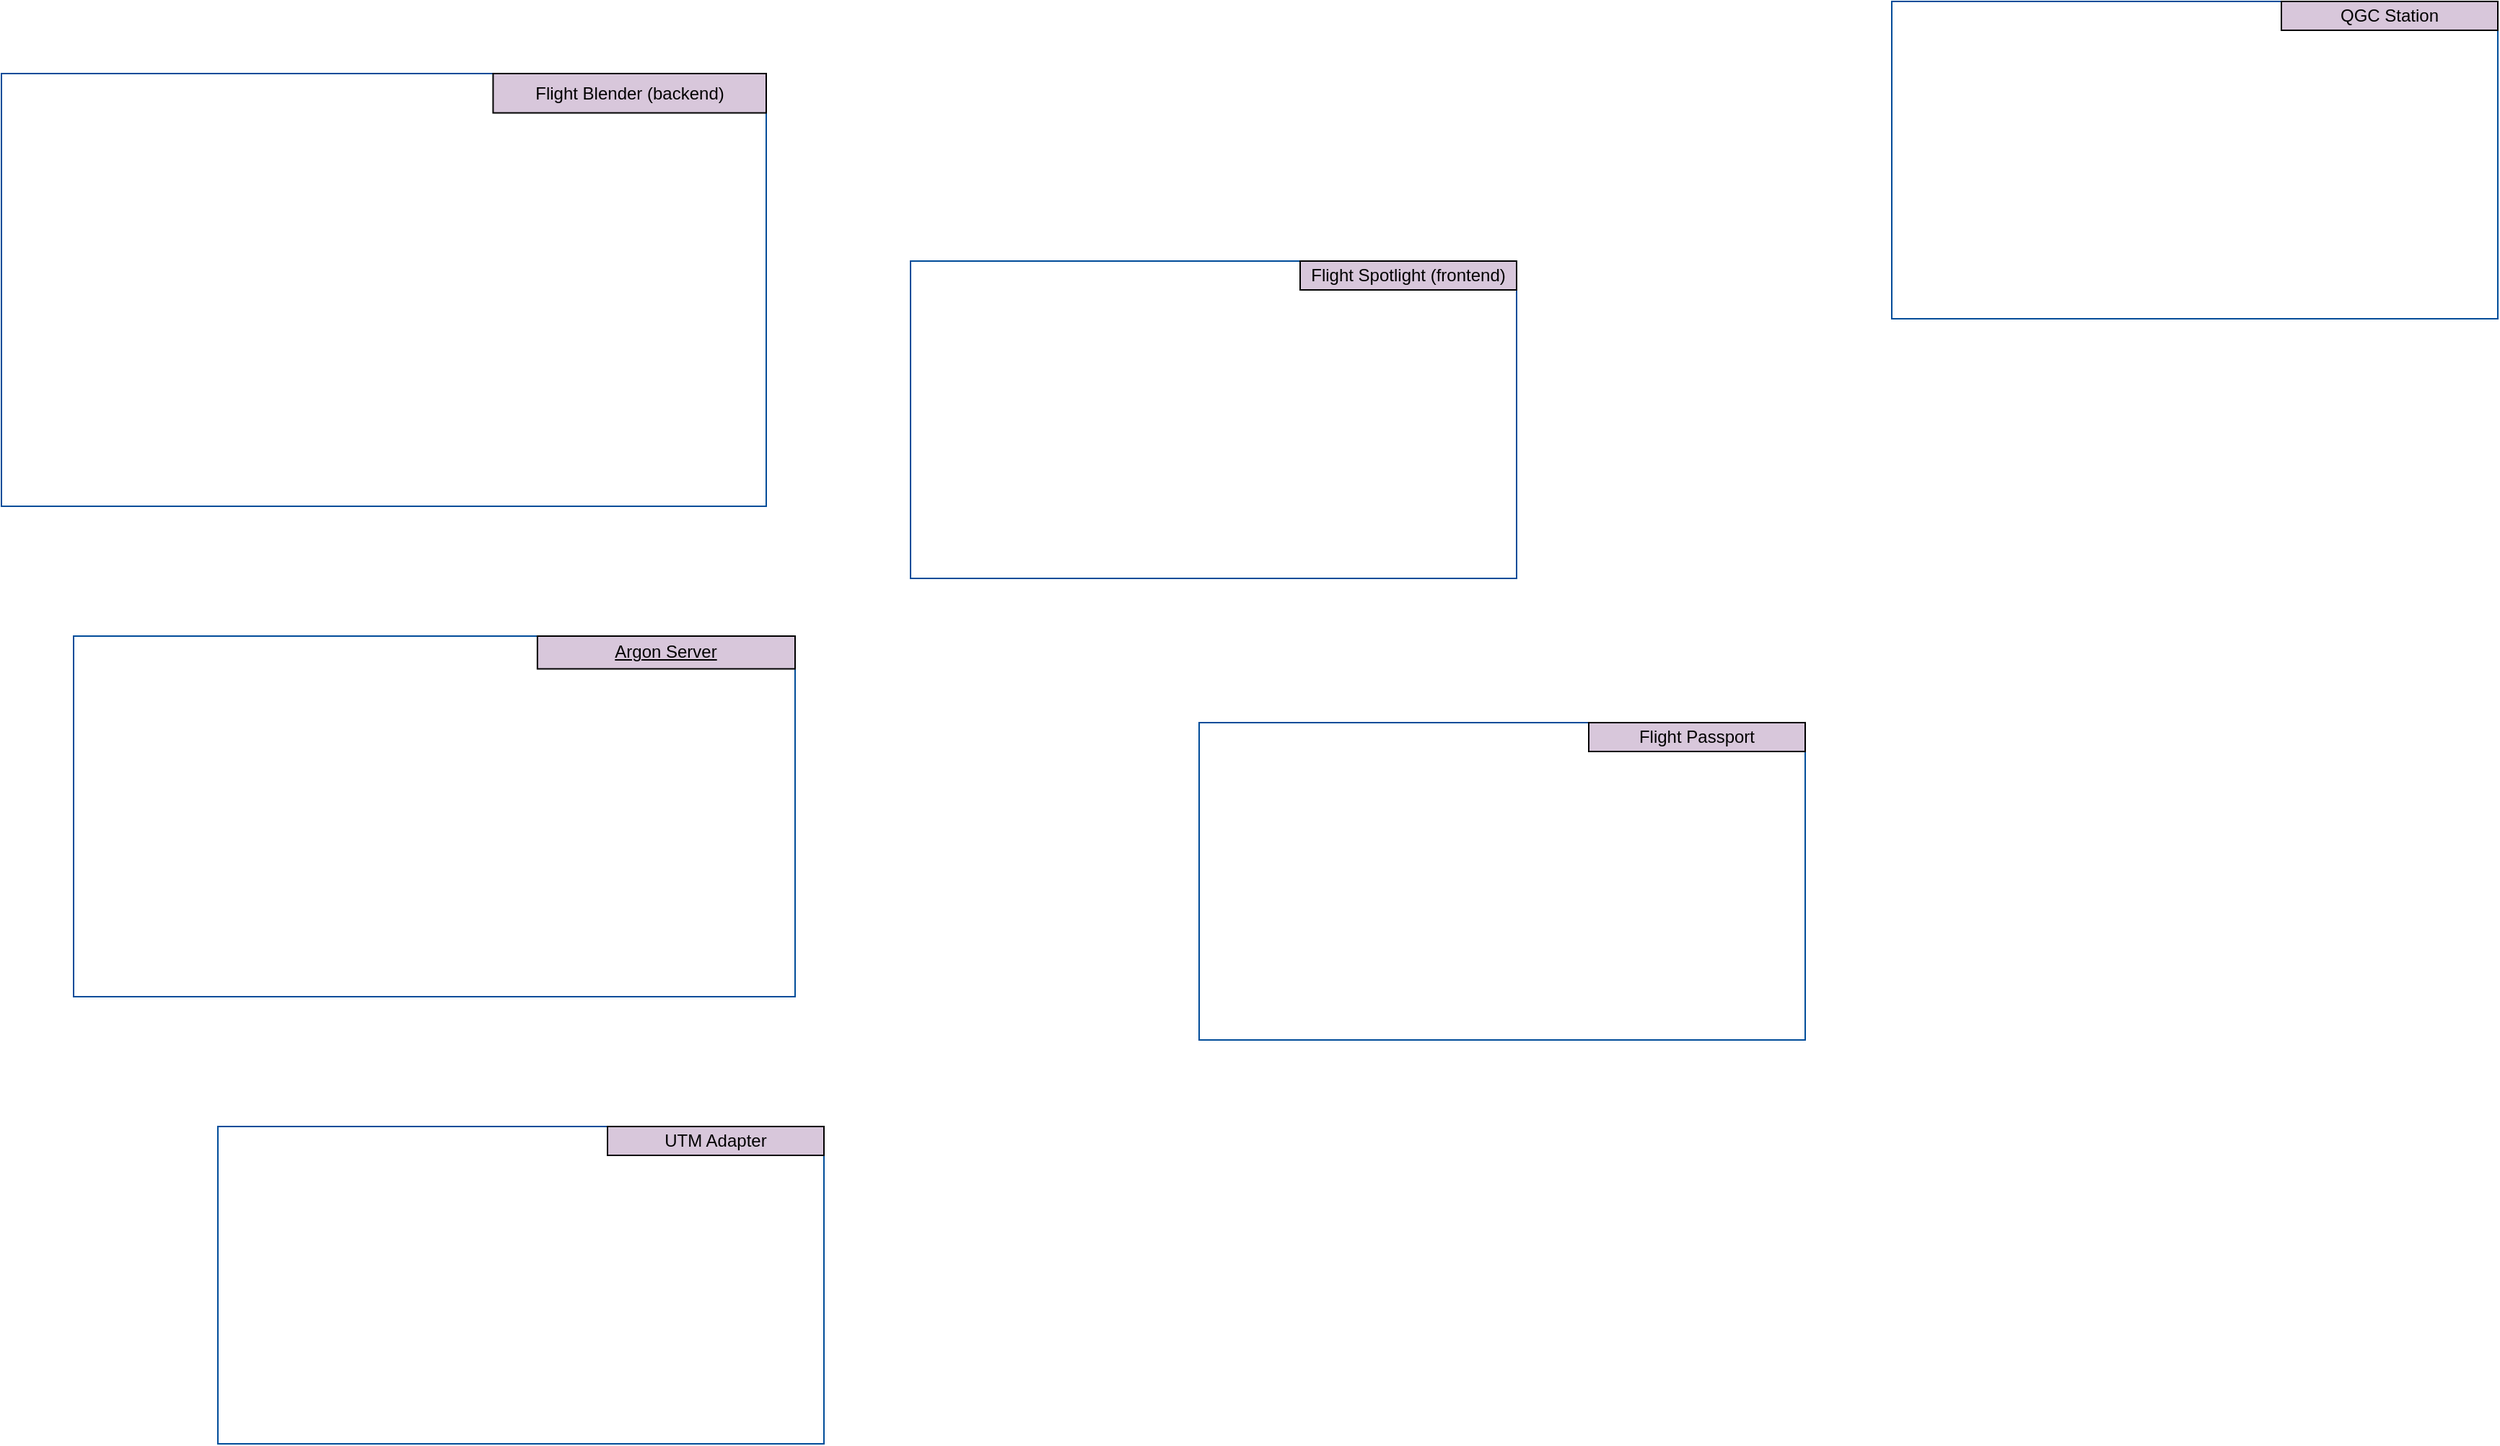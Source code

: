 <mxfile version="24.6.3" type="github">
  <diagram name="Page-1" id="IrvR38SEUqUFVCTSY1GX">
    <mxGraphModel dx="2004" dy="1119" grid="1" gridSize="10" guides="1" tooltips="1" connect="1" arrows="1" fold="1" page="1" pageScale="1" pageWidth="2339" pageHeight="3300" math="0" shadow="0">
      <root>
        <mxCell id="0" />
        <mxCell id="1" parent="0" />
        <mxCell id="QlxMsgGK2YvB83sWniOT-5" value="" style="group;strokeColor=#007FFF;fontStyle=0;container=0;" vertex="1" connectable="0" parent="1">
          <mxGeometry x="850" y="290" width="420" height="220" as="geometry" />
        </mxCell>
        <mxCell id="QlxMsgGK2YvB83sWniOT-8" value="" style="group;strokeColor=#007FFF;container=0;" vertex="1" connectable="0" parent="1">
          <mxGeometry x="1050" y="610" width="420" height="220" as="geometry" />
        </mxCell>
        <mxCell id="QlxMsgGK2YvB83sWniOT-11" value="" style="group;strokeColor=#007FFF;container=0;" vertex="1" connectable="0" parent="1">
          <mxGeometry x="370" y="890" width="420" height="220" as="geometry" />
        </mxCell>
        <mxCell id="QlxMsgGK2YvB83sWniOT-14" value="" style="group;strokeColor=#007FFF;fontStyle=0;container=0;" vertex="1" connectable="0" parent="1">
          <mxGeometry x="1530" y="110" width="420" height="220" as="geometry" />
        </mxCell>
        <mxCell id="QlxMsgGK2YvB83sWniOT-1" value="" style="rounded=0;whiteSpace=wrap;html=1;container=0;strokeColor=#004C99;" vertex="1" parent="1">
          <mxGeometry x="220" y="160" width="530" height="300" as="geometry" />
        </mxCell>
        <mxCell id="QlxMsgGK2YvB83sWniOT-3" value="Flight Blender (backend)" style="rounded=0;whiteSpace=wrap;html=1;container=0;fillColor=#D8C7DB;" vertex="1" parent="1">
          <mxGeometry x="560.714" y="160" width="189.286" height="27.273" as="geometry" />
        </mxCell>
        <mxCell id="QlxMsgGK2YvB83sWniOT-17" value="u" style="group;strokeColor=#007FFF;fontStyle=4;container=0;" vertex="1" connectable="0" parent="1">
          <mxGeometry x="270" y="550" width="500" height="250" as="geometry" />
        </mxCell>
        <mxCell id="QlxMsgGK2YvB83sWniOT-18" value="" style="rounded=0;whiteSpace=wrap;html=1;container=0;fontStyle=4;strokeColor=#004C99;" vertex="1" parent="1">
          <mxGeometry x="270" y="550" width="500" height="250.0" as="geometry" />
        </mxCell>
        <mxCell id="QlxMsgGK2YvB83sWniOT-19" value="Argon Server" style="rounded=0;whiteSpace=wrap;html=1;container=0;fontStyle=4;fillColor=#D8C7DB;" vertex="1" parent="1">
          <mxGeometry x="591.429" y="550" width="178.571" height="22.727" as="geometry" />
        </mxCell>
        <mxCell id="QlxMsgGK2YvB83sWniOT-6" value="" style="rounded=0;whiteSpace=wrap;html=1;container=0;strokeColor=#004C99;" vertex="1" parent="1">
          <mxGeometry x="850" y="290" width="420" height="220" as="geometry" />
        </mxCell>
        <mxCell id="QlxMsgGK2YvB83sWniOT-7" value="Flight Spotlight (frontend)" style="rounded=0;whiteSpace=wrap;html=1;container=0;fillColor=#D8C7DB;" vertex="1" parent="1">
          <mxGeometry x="1120" y="290" width="150" height="20" as="geometry" />
        </mxCell>
        <mxCell id="QlxMsgGK2YvB83sWniOT-15" value="" style="rounded=0;whiteSpace=wrap;html=1;container=0;strokeColor=#004C99;" vertex="1" parent="1">
          <mxGeometry x="1530" y="110" width="420" height="220" as="geometry" />
        </mxCell>
        <mxCell id="QlxMsgGK2YvB83sWniOT-16" value="QGC Station" style="rounded=0;whiteSpace=wrap;html=1;container=0;fillColor=#D8C7DB;" vertex="1" parent="1">
          <mxGeometry x="1800" y="110" width="150" height="20" as="geometry" />
        </mxCell>
        <mxCell id="QlxMsgGK2YvB83sWniOT-9" value="" style="rounded=0;whiteSpace=wrap;html=1;container=0;strokeColor=#004C99;" vertex="1" parent="1">
          <mxGeometry x="1050" y="610" width="420" height="220" as="geometry" />
        </mxCell>
        <mxCell id="QlxMsgGK2YvB83sWniOT-10" value="Flight Passport" style="rounded=0;whiteSpace=wrap;html=1;container=0;fillColor=#D8C7DB;" vertex="1" parent="1">
          <mxGeometry x="1320" y="610" width="150" height="20" as="geometry" />
        </mxCell>
        <mxCell id="QlxMsgGK2YvB83sWniOT-12" value="" style="rounded=0;whiteSpace=wrap;html=1;container=0;strokeColor=#004C99;" vertex="1" parent="1">
          <mxGeometry x="370" y="890" width="420" height="220" as="geometry" />
        </mxCell>
        <mxCell id="QlxMsgGK2YvB83sWniOT-13" value="UTM Adapter" style="rounded=0;whiteSpace=wrap;html=1;container=0;fillColor=#D8C7DB;" vertex="1" parent="1">
          <mxGeometry x="640" y="890" width="150" height="20" as="geometry" />
        </mxCell>
      </root>
    </mxGraphModel>
  </diagram>
</mxfile>
